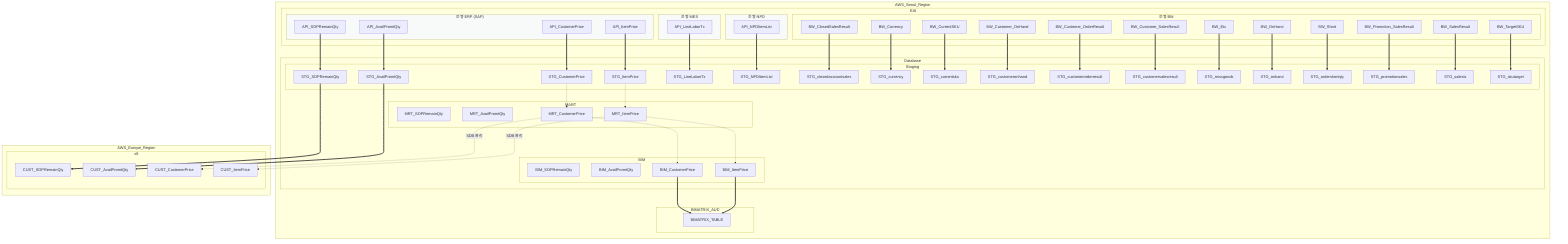 graph TD
 
  %% 다이어그램
  subgraph subGraph6 ["AWS_Seoul_Region"]
    subgraph EAI ["EAI"]
      subgraph SAP ["운영 ERP (SAP)"]
        APICP37["API_SOPRemainQty"]
        APICP11["API_AvailPromtQty"]
        APICP35["API_CustomerPrice"]
        APICP10["API_ItemPrice"]
      end
      subgraph MES ["운영 MES"]
        MESSP12["API_LineLaborTx"]
      end
      subgraph NPD ["운영 NPD"]
        NPDCP25["API_NPDItemList"]
      end
      subgraph BW_ ["운영 BW"]
        BW_CP51["BW_ClosedSalesResult"]
        BW_CP42["BW_Currency"]
        BW_CP23["BW_CurrentSKU"]
        BW_CP49["BW_Customer_OnHand"]
        BW_CP48["BW_Customer_OrderResult"]
        BW_CP22["BW_Customer_SalesResult"]
        BW_CP19["BW_Etc"]
        BW_CP12["BW_OnHand"]
        BW_CP20["BW_Short"]
        BW_CP50["BW_Promotion_SalesResult"]
        BW_CP21["BW_SalesResult"]
        BW_CP39["BW_TargetSKU"]
      end
    end
    subgraph Database ["Database"]
      direction LR
      subgraph Schema_Staging["Staging"]
      direction TB
        STGCP37["STG_SOPRemainQty"]
        STGCP11["STG_AvailPromtQty"]
        STGCP35["STG_CustomerPrice"]
        STGCP10["STG_ItemPrice"]
        STGSP12["STG_LineLaborTx"]
        STGCP25["STG_NPDItemList"]
        STGCP51["STG_closedaccountsales"]
        STGCP42["STG_currency"]
        STGCP23["STG_currentsku"]
        STGCP49["STG_customeronhand"]
        STGCP48["STG_customerorderresult"]
        STGCP22["STG_customersalesresult"]
        STGCP19["STG_miscgoods"]
        STGCP12["STG_onhand"]
        STGCP20["STG_ordershortqty"]
        STGCP50["STG_promotionsales"]
        STGCP21["STG_salestx"]
        STGCP39["STG_skutarget"]
      end
      subgraph Schema_MART ["MART"]
      direction TB
        MRTCP37["MRT_SOPRemainQty"]
        MRTCP11["MRT_AvailPromtQty"]
        MRTCP35["MRT_CustomerPrice"]
        MRTCP10["MRT_ItemPrice"]
      end
      subgraph Schema_BIM ["BIM"]
      direction TB
        BIMCP37["BIM_SOPRemainQty"]
        BIMCP11["BIM_AvailPromtQty"]
        BIMCP35["BIM_CustomerPrice"]
        BIMCP10["BIM_ItemPrice"]
      end
    end
    subgraph BIM_AUD ["BIMATRIX_AUD"]
      BIM00["BIMATRIX_TABLE"]
    end
  end

  subgraph subGraph8 ["AWS_Europe_Region"]
    direction TB
    subgraph o9 ["o9"]
      CSTCP37["CUST_SOPRemainQty"]
      CSTCP11["CUST_AvailPromtQty"]
      CSTCP35["CUST_CustomerPrice"]
      CSTCP10["CUST_ItemPrice"]
    end
  end

  %% 스타일 0
  APICP37 ==> STGCP37
  APICP11 ==> STGCP11
  APICP35 ==> STGCP35 
  APICP10 ==> STGCP10
  MESSP12 ==> STGSP12
  NPDCP25 ==> STGCP25
  BIMCP35 ==> BIM00
  BIMCP10 ==> BIM00
  STGCP37 ==> CSTCP37
  STGCP11 ==> CSTCP11
  BW_CP51 ==> STGCP51
  BW_CP42 ==> STGCP42
  BW_CP23 ==> STGCP23
  BW_CP49 ==> STGCP49
  BW_CP48 ==> STGCP48
  BW_CP22 ==> STGCP22
  BW_CP19 ==> STGCP19
  BW_CP12 ==> STGCP12
  BW_CP20 ==> STGCP20
  BW_CP50 ==> STGCP50
  BW_CP21 ==> STGCP21
  BW_CP39 ==> STGCP39

  %% 스타일 1
  MRTCP35 -. "SDB 관리" .-> CSTCP35
  MRTCP10 -. "SDB 관리" .-> CSTCP10

  %% 스타일 2
  STGCP35 -.-> MRTCP35 -.-> BIMCP35
  STGCP10 -.-> MRTCP10 -.-> BIMCP10


  style SAP fill:#F8F9F9
  style MES fill:#F8F9F9
  style NPD fill:#F8F9F9